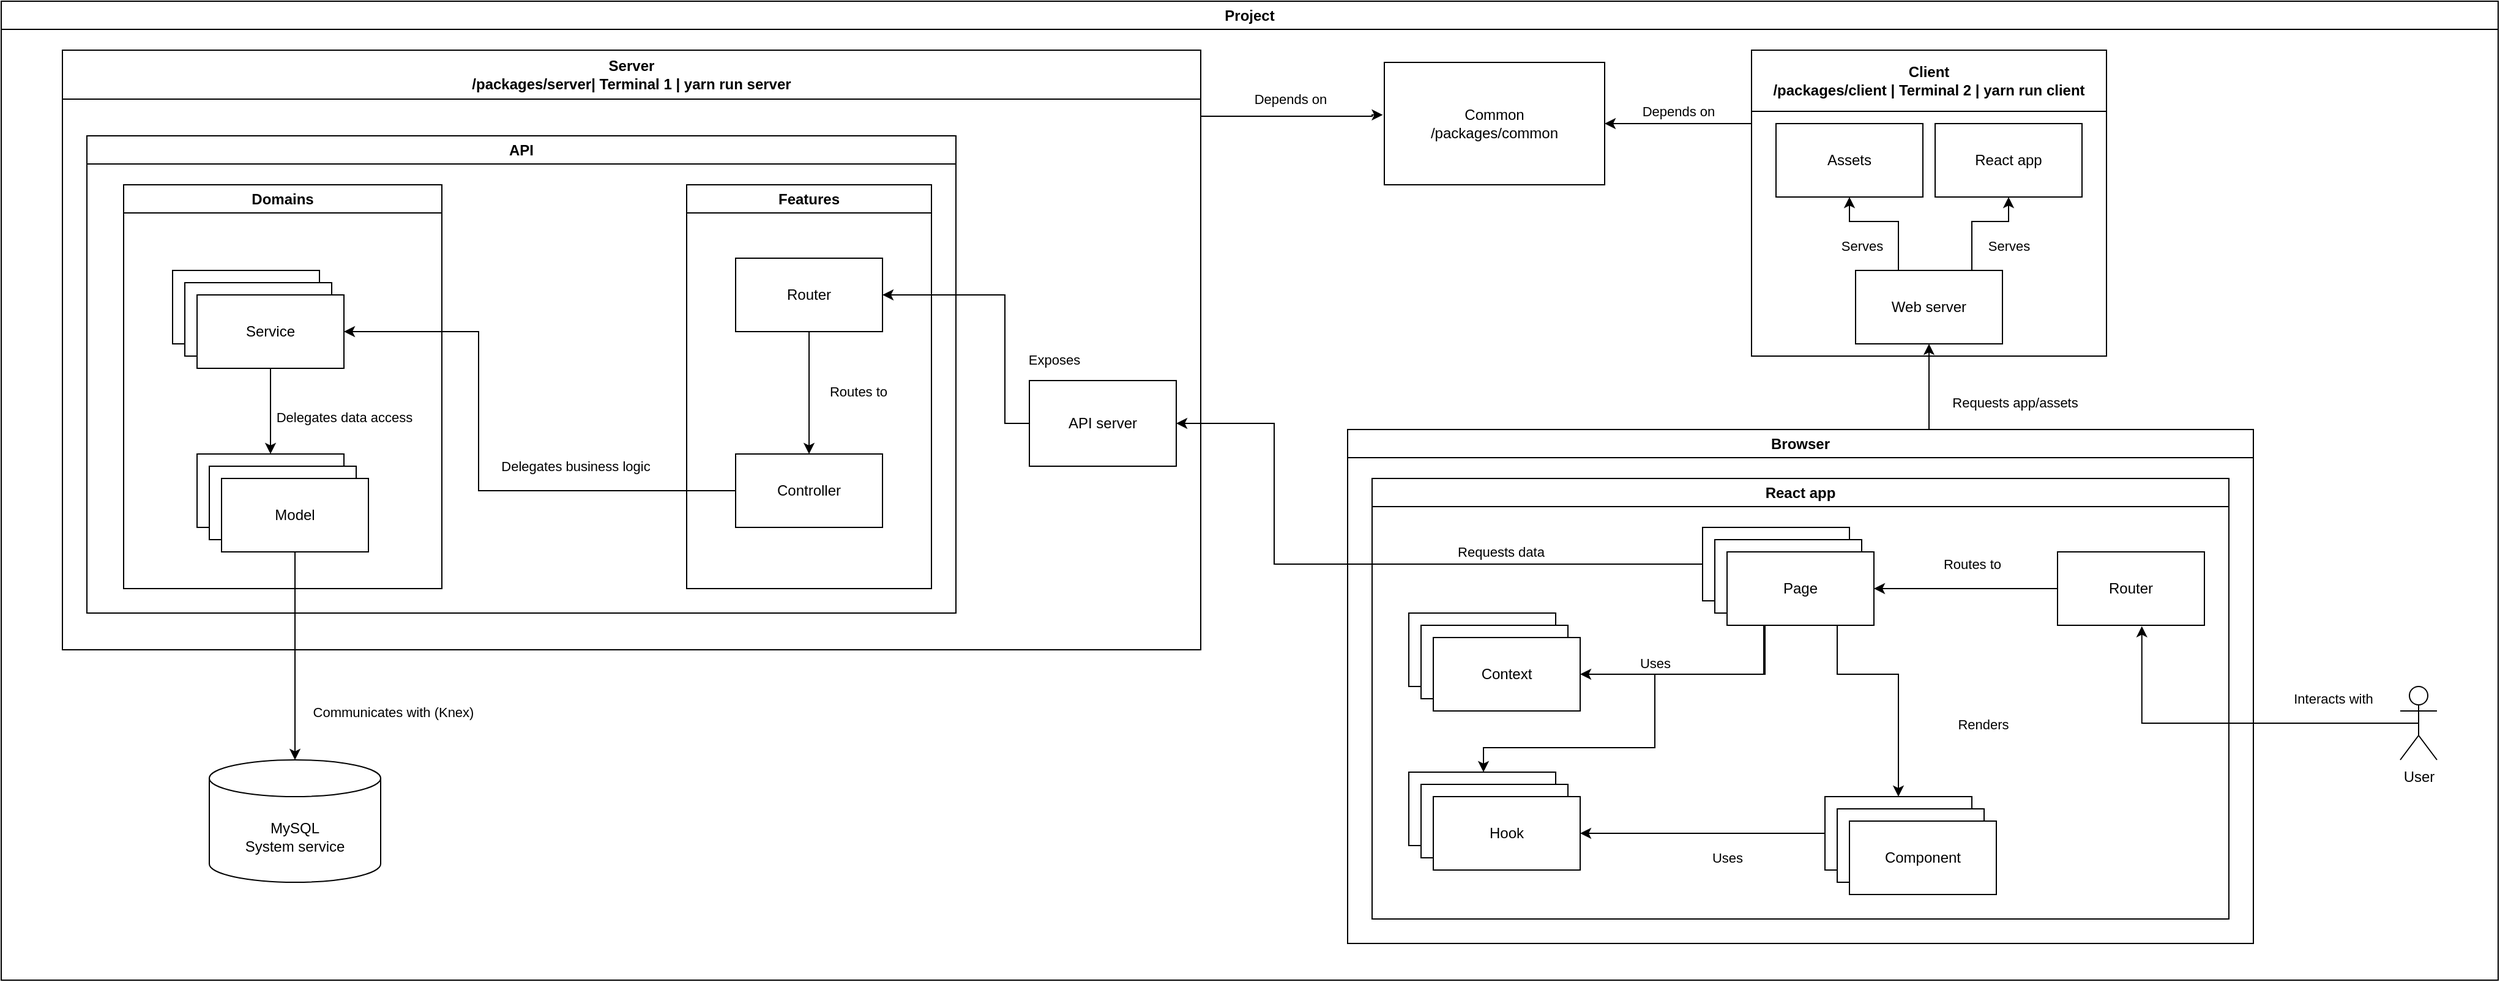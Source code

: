 <mxfile version="20.6.0" type="device"><diagram id="8GMqJnfZqfIMuHiJRF-3" name="Page-1"><mxGraphModel dx="4024" dy="2095" grid="1" gridSize="10" guides="1" tooltips="1" connect="1" arrows="1" fold="1" page="1" pageScale="1" pageWidth="850" pageHeight="1100" math="0" shadow="0"><root><mxCell id="0"/><mxCell id="1" parent="0"/><mxCell id="uEHZXrJgVI-YBfzq6OWP-1" value="Project" style="swimlane;whiteSpace=wrap;html=1;" vertex="1" parent="1"><mxGeometry x="-1590" y="-210" width="2040" height="800" as="geometry"/></mxCell><mxCell id="uEHZXrJgVI-YBfzq6OWP-30" value="Depends on" style="edgeStyle=orthogonalEdgeStyle;rounded=0;orthogonalLoop=1;jettySize=auto;html=1;entryX=-0.007;entryY=0.429;entryDx=0;entryDy=0;entryPerimeter=0;" edge="1" parent="uEHZXrJgVI-YBfzq6OWP-1" target="uEHZXrJgVI-YBfzq6OWP-5"><mxGeometry x="0.076" y="14" relative="1" as="geometry"><mxPoint x="980" y="110" as="sourcePoint"/><Array as="points"><mxPoint x="980" y="94"/><mxPoint x="1120" y="94"/><mxPoint x="1120" y="93"/></Array><mxPoint as="offset"/></mxGeometry></mxCell><mxCell id="uEHZXrJgVI-YBfzq6OWP-3" value="Server&lt;br&gt;/packages/server| Terminal 1 | yarn run server" style="swimlane;whiteSpace=wrap;html=1;startSize=40;" vertex="1" parent="uEHZXrJgVI-YBfzq6OWP-1"><mxGeometry x="50" y="40" width="930" height="490" as="geometry"/></mxCell><mxCell id="uEHZXrJgVI-YBfzq6OWP-48" value="Exposes" style="edgeStyle=orthogonalEdgeStyle;rounded=0;orthogonalLoop=1;jettySize=auto;html=1;exitX=0;exitY=0.5;exitDx=0;exitDy=0;entryX=1;entryY=0.5;entryDx=0;entryDy=0;" edge="1" parent="uEHZXrJgVI-YBfzq6OWP-3" source="uEHZXrJgVI-YBfzq6OWP-16" target="uEHZXrJgVI-YBfzq6OWP-35"><mxGeometry x="-0.359" y="-40" relative="1" as="geometry"><mxPoint x="730" y="110" as="targetPoint"/><Array as="points"><mxPoint x="770" y="305"/><mxPoint x="770" y="200"/></Array><mxPoint as="offset"/></mxGeometry></mxCell><mxCell id="uEHZXrJgVI-YBfzq6OWP-16" value="API server" style="rounded=0;whiteSpace=wrap;html=1;" vertex="1" parent="uEHZXrJgVI-YBfzq6OWP-3"><mxGeometry x="790" y="270" width="120" height="70" as="geometry"/></mxCell><mxCell id="uEHZXrJgVI-YBfzq6OWP-33" value="API" style="swimlane;whiteSpace=wrap;html=1;startSize=23;" vertex="1" parent="uEHZXrJgVI-YBfzq6OWP-3"><mxGeometry x="20" y="70" width="710" height="390" as="geometry"/></mxCell><mxCell id="uEHZXrJgVI-YBfzq6OWP-34" value="Features" style="swimlane;whiteSpace=wrap;html=1;startSize=23;" vertex="1" parent="uEHZXrJgVI-YBfzq6OWP-33"><mxGeometry x="490" y="40" width="200" height="330" as="geometry"/></mxCell><mxCell id="uEHZXrJgVI-YBfzq6OWP-57" value="Routes to" style="edgeStyle=orthogonalEdgeStyle;rounded=0;orthogonalLoop=1;jettySize=auto;html=1;exitX=0.5;exitY=1;exitDx=0;exitDy=0;entryX=0.5;entryY=0;entryDx=0;entryDy=0;" edge="1" parent="uEHZXrJgVI-YBfzq6OWP-34" source="uEHZXrJgVI-YBfzq6OWP-35" target="uEHZXrJgVI-YBfzq6OWP-36"><mxGeometry y="40" relative="1" as="geometry"><mxPoint y="-1" as="offset"/></mxGeometry></mxCell><mxCell id="uEHZXrJgVI-YBfzq6OWP-35" value="Router" style="rounded=0;whiteSpace=wrap;html=1;" vertex="1" parent="uEHZXrJgVI-YBfzq6OWP-34"><mxGeometry x="40" y="60" width="120" height="60" as="geometry"/></mxCell><mxCell id="uEHZXrJgVI-YBfzq6OWP-36" value="Controller" style="rounded=0;whiteSpace=wrap;html=1;" vertex="1" parent="uEHZXrJgVI-YBfzq6OWP-34"><mxGeometry x="40" y="220" width="120" height="60" as="geometry"/></mxCell><mxCell id="uEHZXrJgVI-YBfzq6OWP-50" value="Domains" style="swimlane;whiteSpace=wrap;html=1;startSize=23;" vertex="1" parent="uEHZXrJgVI-YBfzq6OWP-33"><mxGeometry x="30" y="40" width="260" height="330" as="geometry"/></mxCell><mxCell id="uEHZXrJgVI-YBfzq6OWP-64" value="Delegates data access" style="edgeStyle=orthogonalEdgeStyle;rounded=0;orthogonalLoop=1;jettySize=auto;html=1;exitX=0.5;exitY=1;exitDx=0;exitDy=0;entryX=0.5;entryY=0;entryDx=0;entryDy=0;" edge="1" parent="uEHZXrJgVI-YBfzq6OWP-50" source="uEHZXrJgVI-YBfzq6OWP-60" target="uEHZXrJgVI-YBfzq6OWP-54"><mxGeometry x="0.143" y="60" relative="1" as="geometry"><mxPoint as="offset"/></mxGeometry></mxCell><mxCell id="uEHZXrJgVI-YBfzq6OWP-74" value="" style="group" vertex="1" connectable="0" parent="uEHZXrJgVI-YBfzq6OWP-50"><mxGeometry x="60" y="220" width="140" height="80" as="geometry"/></mxCell><mxCell id="uEHZXrJgVI-YBfzq6OWP-54" value="Model" style="rounded=0;whiteSpace=wrap;html=1;" vertex="1" parent="uEHZXrJgVI-YBfzq6OWP-74"><mxGeometry width="120" height="60" as="geometry"/></mxCell><mxCell id="uEHZXrJgVI-YBfzq6OWP-61" value="Model" style="rounded=0;whiteSpace=wrap;html=1;" vertex="1" parent="uEHZXrJgVI-YBfzq6OWP-74"><mxGeometry x="10" y="10" width="120" height="60" as="geometry"/></mxCell><mxCell id="uEHZXrJgVI-YBfzq6OWP-62" value="Model" style="rounded=0;whiteSpace=wrap;html=1;" vertex="1" parent="uEHZXrJgVI-YBfzq6OWP-74"><mxGeometry x="20" y="20" width="120" height="60" as="geometry"/></mxCell><mxCell id="uEHZXrJgVI-YBfzq6OWP-75" value="" style="group" vertex="1" connectable="0" parent="uEHZXrJgVI-YBfzq6OWP-50"><mxGeometry x="40" y="70" width="140" height="80" as="geometry"/></mxCell><mxCell id="uEHZXrJgVI-YBfzq6OWP-53" value="Service" style="rounded=0;whiteSpace=wrap;html=1;" vertex="1" parent="uEHZXrJgVI-YBfzq6OWP-75"><mxGeometry width="120" height="60" as="geometry"/></mxCell><mxCell id="uEHZXrJgVI-YBfzq6OWP-59" value="Service" style="rounded=0;whiteSpace=wrap;html=1;" vertex="1" parent="uEHZXrJgVI-YBfzq6OWP-75"><mxGeometry x="10" y="10" width="120" height="60" as="geometry"/></mxCell><mxCell id="uEHZXrJgVI-YBfzq6OWP-60" value="Service" style="rounded=0;whiteSpace=wrap;html=1;" vertex="1" parent="uEHZXrJgVI-YBfzq6OWP-75"><mxGeometry x="20" y="20" width="120" height="60" as="geometry"/></mxCell><mxCell id="uEHZXrJgVI-YBfzq6OWP-63" value="Delegates business logic" style="edgeStyle=orthogonalEdgeStyle;rounded=0;orthogonalLoop=1;jettySize=auto;html=1;exitX=0;exitY=0.5;exitDx=0;exitDy=0;entryX=1;entryY=0.5;entryDx=0;entryDy=0;" edge="1" parent="uEHZXrJgVI-YBfzq6OWP-33" source="uEHZXrJgVI-YBfzq6OWP-36" target="uEHZXrJgVI-YBfzq6OWP-60"><mxGeometry x="-0.422" y="-20" relative="1" as="geometry"><Array as="points"><mxPoint x="320" y="290"/><mxPoint x="320" y="160"/></Array><mxPoint x="-1" as="offset"/></mxGeometry></mxCell><mxCell id="uEHZXrJgVI-YBfzq6OWP-4" value="MySQL&lt;br&gt;System service" style="shape=cylinder3;whiteSpace=wrap;html=1;boundedLbl=1;backgroundOutline=1;size=15;" vertex="1" parent="uEHZXrJgVI-YBfzq6OWP-1"><mxGeometry x="170" y="620" width="140" height="100" as="geometry"/></mxCell><mxCell id="uEHZXrJgVI-YBfzq6OWP-5" value="Common&lt;br&gt;/packages/common" style="rounded=0;whiteSpace=wrap;html=1;" vertex="1" parent="uEHZXrJgVI-YBfzq6OWP-1"><mxGeometry x="1130" y="50" width="180" height="100" as="geometry"/></mxCell><mxCell id="uEHZXrJgVI-YBfzq6OWP-12" value="Interacts with" style="edgeStyle=orthogonalEdgeStyle;rounded=0;orthogonalLoop=1;jettySize=auto;html=1;exitX=0.5;exitY=0.5;exitDx=0;exitDy=0;exitPerimeter=0;entryX=0.574;entryY=1.012;entryDx=0;entryDy=0;entryPerimeter=0;" edge="1" parent="uEHZXrJgVI-YBfzq6OWP-1" source="uEHZXrJgVI-YBfzq6OWP-6" target="uEHZXrJgVI-YBfzq6OWP-65"><mxGeometry x="-0.539" y="-20" relative="1" as="geometry"><mxPoint x="1515" y="670" as="targetPoint"/><Array as="points"><mxPoint x="1749" y="590"/></Array><mxPoint as="offset"/></mxGeometry></mxCell><mxCell id="uEHZXrJgVI-YBfzq6OWP-6" value="User" style="shape=umlActor;verticalLabelPosition=bottom;verticalAlign=top;html=1;outlineConnect=0;" vertex="1" parent="uEHZXrJgVI-YBfzq6OWP-1"><mxGeometry x="1960" y="560" width="30" height="60" as="geometry"/></mxCell><mxCell id="uEHZXrJgVI-YBfzq6OWP-44" value="Requests app/assets" style="edgeStyle=orthogonalEdgeStyle;rounded=0;orthogonalLoop=1;jettySize=auto;html=1;exitX=0.5;exitY=0;exitDx=0;exitDy=0;entryX=0.5;entryY=1;entryDx=0;entryDy=0;" edge="1" parent="uEHZXrJgVI-YBfzq6OWP-1" source="uEHZXrJgVI-YBfzq6OWP-8" target="uEHZXrJgVI-YBfzq6OWP-13"><mxGeometry x="0.444" y="-70" relative="1" as="geometry"><Array as="points"><mxPoint x="1575" y="350"/></Array><mxPoint y="-1" as="offset"/></mxGeometry></mxCell><mxCell id="uEHZXrJgVI-YBfzq6OWP-8" value="Browser" style="swimlane;whiteSpace=wrap;html=1;" vertex="1" parent="uEHZXrJgVI-YBfzq6OWP-1"><mxGeometry x="1100" y="350" width="740" height="420" as="geometry"><mxRectangle x="740" y="180" width="90" height="30" as="alternateBounds"/></mxGeometry></mxCell><mxCell id="uEHZXrJgVI-YBfzq6OWP-40" value="React app" style="swimlane;whiteSpace=wrap;html=1;" vertex="1" parent="uEHZXrJgVI-YBfzq6OWP-8"><mxGeometry x="20" y="40" width="700" height="360" as="geometry"/></mxCell><mxCell id="uEHZXrJgVI-YBfzq6OWP-76" value="Routes to" style="edgeStyle=orthogonalEdgeStyle;rounded=0;orthogonalLoop=1;jettySize=auto;html=1;exitX=0;exitY=0.5;exitDx=0;exitDy=0;entryX=1;entryY=0.5;entryDx=0;entryDy=0;" edge="1" parent="uEHZXrJgVI-YBfzq6OWP-40" source="uEHZXrJgVI-YBfzq6OWP-65" target="uEHZXrJgVI-YBfzq6OWP-72"><mxGeometry x="-0.067" y="-20" relative="1" as="geometry"><mxPoint as="offset"/></mxGeometry></mxCell><mxCell id="uEHZXrJgVI-YBfzq6OWP-65" value="Router" style="rounded=0;whiteSpace=wrap;html=1;" vertex="1" parent="uEHZXrJgVI-YBfzq6OWP-40"><mxGeometry x="560" y="60" width="120" height="60" as="geometry"/></mxCell><mxCell id="uEHZXrJgVI-YBfzq6OWP-73" value="" style="group" vertex="1" connectable="0" parent="uEHZXrJgVI-YBfzq6OWP-40"><mxGeometry x="270" y="40" width="140" height="80" as="geometry"/></mxCell><mxCell id="uEHZXrJgVI-YBfzq6OWP-70" value="Page" style="rounded=0;whiteSpace=wrap;html=1;" vertex="1" parent="uEHZXrJgVI-YBfzq6OWP-73"><mxGeometry width="120" height="60" as="geometry"/></mxCell><mxCell id="uEHZXrJgVI-YBfzq6OWP-71" value="Page" style="rounded=0;whiteSpace=wrap;html=1;" vertex="1" parent="uEHZXrJgVI-YBfzq6OWP-73"><mxGeometry x="10" y="10" width="120" height="60" as="geometry"/></mxCell><mxCell id="uEHZXrJgVI-YBfzq6OWP-72" value="Page" style="rounded=0;whiteSpace=wrap;html=1;" vertex="1" parent="uEHZXrJgVI-YBfzq6OWP-73"><mxGeometry x="20" y="20" width="120" height="60" as="geometry"/></mxCell><mxCell id="uEHZXrJgVI-YBfzq6OWP-90" value="Uses" style="edgeStyle=orthogonalEdgeStyle;rounded=0;orthogonalLoop=1;jettySize=auto;html=1;exitX=0;exitY=0.5;exitDx=0;exitDy=0;entryX=1;entryY=0.5;entryDx=0;entryDy=0;" edge="1" parent="uEHZXrJgVI-YBfzq6OWP-40" source="uEHZXrJgVI-YBfzq6OWP-78" target="uEHZXrJgVI-YBfzq6OWP-84"><mxGeometry x="-0.2" y="20" relative="1" as="geometry"><mxPoint as="offset"/></mxGeometry></mxCell><mxCell id="uEHZXrJgVI-YBfzq6OWP-78" value="Components" style="rounded=0;whiteSpace=wrap;html=1;" vertex="1" parent="uEHZXrJgVI-YBfzq6OWP-40"><mxGeometry x="370" y="260" width="120" height="60" as="geometry"/></mxCell><mxCell id="uEHZXrJgVI-YBfzq6OWP-79" value="Components" style="rounded=0;whiteSpace=wrap;html=1;" vertex="1" parent="uEHZXrJgVI-YBfzq6OWP-40"><mxGeometry x="380" y="270" width="120" height="60" as="geometry"/></mxCell><mxCell id="uEHZXrJgVI-YBfzq6OWP-80" value="Component" style="rounded=0;whiteSpace=wrap;html=1;" vertex="1" parent="uEHZXrJgVI-YBfzq6OWP-40"><mxGeometry x="390" y="280" width="120" height="60" as="geometry"/></mxCell><mxCell id="uEHZXrJgVI-YBfzq6OWP-81" value="Renders" style="edgeStyle=orthogonalEdgeStyle;rounded=0;orthogonalLoop=1;jettySize=auto;html=1;exitX=0.75;exitY=1;exitDx=0;exitDy=0;entryX=0.5;entryY=0;entryDx=0;entryDy=0;" edge="1" parent="uEHZXrJgVI-YBfzq6OWP-40" source="uEHZXrJgVI-YBfzq6OWP-72" target="uEHZXrJgVI-YBfzq6OWP-78"><mxGeometry x="-0.167" y="-40" relative="1" as="geometry"><Array as="points"><mxPoint x="380" y="160"/><mxPoint x="430" y="160"/></Array><mxPoint x="80" y="1" as="offset"/></mxGeometry></mxCell><mxCell id="uEHZXrJgVI-YBfzq6OWP-82" value="Hooks" style="rounded=0;whiteSpace=wrap;html=1;" vertex="1" parent="uEHZXrJgVI-YBfzq6OWP-40"><mxGeometry x="30" y="240" width="120" height="60" as="geometry"/></mxCell><mxCell id="uEHZXrJgVI-YBfzq6OWP-83" value="Hooks" style="rounded=0;whiteSpace=wrap;html=1;" vertex="1" parent="uEHZXrJgVI-YBfzq6OWP-40"><mxGeometry x="40" y="250" width="120" height="60" as="geometry"/></mxCell><mxCell id="uEHZXrJgVI-YBfzq6OWP-84" value="Hook" style="rounded=0;whiteSpace=wrap;html=1;" vertex="1" parent="uEHZXrJgVI-YBfzq6OWP-40"><mxGeometry x="50" y="260" width="120" height="60" as="geometry"/></mxCell><mxCell id="uEHZXrJgVI-YBfzq6OWP-88" value="Uses" style="edgeStyle=orthogonalEdgeStyle;rounded=0;orthogonalLoop=1;jettySize=auto;html=1;exitX=0.25;exitY=1;exitDx=0;exitDy=0;entryX=0.5;entryY=0;entryDx=0;entryDy=0;" edge="1" parent="uEHZXrJgVI-YBfzq6OWP-40"><mxGeometry x="-0.188" y="-20" relative="1" as="geometry"><mxPoint x="321" y="120" as="sourcePoint"/><mxPoint x="91" y="240" as="targetPoint"/><Array as="points"><mxPoint x="321" y="160"/><mxPoint x="231" y="160"/><mxPoint x="231" y="220"/><mxPoint x="91" y="220"/></Array><mxPoint x="20" y="-21" as="offset"/></mxGeometry></mxCell><mxCell id="uEHZXrJgVI-YBfzq6OWP-85" value="Context" style="rounded=0;whiteSpace=wrap;html=1;" vertex="1" parent="uEHZXrJgVI-YBfzq6OWP-40"><mxGeometry x="30" y="110" width="120" height="60" as="geometry"/></mxCell><mxCell id="uEHZXrJgVI-YBfzq6OWP-86" value="Context" style="rounded=0;whiteSpace=wrap;html=1;" vertex="1" parent="uEHZXrJgVI-YBfzq6OWP-40"><mxGeometry x="40" y="120" width="120" height="60" as="geometry"/></mxCell><mxCell id="uEHZXrJgVI-YBfzq6OWP-87" value="Context" style="rounded=0;whiteSpace=wrap;html=1;" vertex="1" parent="uEHZXrJgVI-YBfzq6OWP-40"><mxGeometry x="50" y="130" width="120" height="60" as="geometry"/></mxCell><mxCell id="uEHZXrJgVI-YBfzq6OWP-89" style="edgeStyle=orthogonalEdgeStyle;rounded=0;orthogonalLoop=1;jettySize=auto;html=1;exitX=0.25;exitY=1;exitDx=0;exitDy=0;entryX=1;entryY=0.5;entryDx=0;entryDy=0;" edge="1" parent="uEHZXrJgVI-YBfzq6OWP-40" source="uEHZXrJgVI-YBfzq6OWP-72" target="uEHZXrJgVI-YBfzq6OWP-87"><mxGeometry relative="1" as="geometry"><Array as="points"><mxPoint x="320" y="160"/></Array></mxGeometry></mxCell><mxCell id="uEHZXrJgVI-YBfzq6OWP-31" value="Depends on" style="edgeStyle=orthogonalEdgeStyle;rounded=0;orthogonalLoop=1;jettySize=auto;html=1;exitX=0;exitY=0.25;exitDx=0;exitDy=0;" edge="1" parent="uEHZXrJgVI-YBfzq6OWP-1" source="uEHZXrJgVI-YBfzq6OWP-2" target="uEHZXrJgVI-YBfzq6OWP-5"><mxGeometry x="0.02" y="-10" relative="1" as="geometry"><Array as="points"><mxPoint x="1430" y="100"/></Array><mxPoint as="offset"/></mxGeometry></mxCell><mxCell id="uEHZXrJgVI-YBfzq6OWP-2" value="Client&lt;br&gt;/packages/client | Terminal 2 | yarn run client" style="swimlane;whiteSpace=wrap;html=1;startSize=50;" vertex="1" parent="uEHZXrJgVI-YBfzq6OWP-1"><mxGeometry x="1430" y="40" width="290" height="250" as="geometry"/></mxCell><mxCell id="uEHZXrJgVI-YBfzq6OWP-14" value="Assets" style="rounded=0;whiteSpace=wrap;html=1;" vertex="1" parent="uEHZXrJgVI-YBfzq6OWP-2"><mxGeometry x="20" y="60" width="120" height="60" as="geometry"/></mxCell><mxCell id="uEHZXrJgVI-YBfzq6OWP-42" value="Serves" style="edgeStyle=orthogonalEdgeStyle;rounded=0;orthogonalLoop=1;jettySize=auto;html=1;exitX=0.75;exitY=0;exitDx=0;exitDy=0;entryX=0.5;entryY=1;entryDx=0;entryDy=0;" edge="1" parent="uEHZXrJgVI-YBfzq6OWP-2" source="uEHZXrJgVI-YBfzq6OWP-13" target="uEHZXrJgVI-YBfzq6OWP-41"><mxGeometry x="0.578" y="-20" relative="1" as="geometry"><Array as="points"><mxPoint x="180" y="140"/><mxPoint x="210" y="140"/></Array><mxPoint x="-20" y="20" as="offset"/></mxGeometry></mxCell><mxCell id="uEHZXrJgVI-YBfzq6OWP-43" value="Serves" style="edgeStyle=orthogonalEdgeStyle;rounded=0;orthogonalLoop=1;jettySize=auto;html=1;exitX=0.25;exitY=0;exitDx=0;exitDy=0;entryX=0.5;entryY=1;entryDx=0;entryDy=0;" edge="1" parent="uEHZXrJgVI-YBfzq6OWP-2" source="uEHZXrJgVI-YBfzq6OWP-13" target="uEHZXrJgVI-YBfzq6OWP-14"><mxGeometry x="0.429" y="20" relative="1" as="geometry"><Array as="points"><mxPoint x="120" y="140"/><mxPoint x="80" y="140"/></Array><mxPoint as="offset"/></mxGeometry></mxCell><mxCell id="uEHZXrJgVI-YBfzq6OWP-13" value="Web server" style="rounded=0;whiteSpace=wrap;html=1;" vertex="1" parent="uEHZXrJgVI-YBfzq6OWP-2"><mxGeometry x="85" y="180" width="120" height="60" as="geometry"/></mxCell><mxCell id="uEHZXrJgVI-YBfzq6OWP-41" value="React app" style="rounded=0;whiteSpace=wrap;html=1;" vertex="1" parent="uEHZXrJgVI-YBfzq6OWP-2"><mxGeometry x="150" y="60" width="120" height="60" as="geometry"/></mxCell><mxCell id="uEHZXrJgVI-YBfzq6OWP-39" value="Communicates with (Knex)" style="edgeStyle=orthogonalEdgeStyle;rounded=0;orthogonalLoop=1;jettySize=auto;html=1;exitX=0.5;exitY=1;exitDx=0;exitDy=0;entryX=0.5;entryY=0;entryDx=0;entryDy=0;entryPerimeter=0;" edge="1" parent="uEHZXrJgVI-YBfzq6OWP-1" source="uEHZXrJgVI-YBfzq6OWP-62" target="uEHZXrJgVI-YBfzq6OWP-4"><mxGeometry x="0.538" y="80" relative="1" as="geometry"><mxPoint x="600" y="680" as="sourcePoint"/><mxPoint as="offset"/></mxGeometry></mxCell><mxCell id="uEHZXrJgVI-YBfzq6OWP-49" value="Requests data" style="edgeStyle=orthogonalEdgeStyle;rounded=0;orthogonalLoop=1;jettySize=auto;html=1;exitX=0;exitY=0.5;exitDx=0;exitDy=0;entryX=1;entryY=0.5;entryDx=0;entryDy=0;" edge="1" parent="uEHZXrJgVI-YBfzq6OWP-1" source="uEHZXrJgVI-YBfzq6OWP-70" target="uEHZXrJgVI-YBfzq6OWP-16"><mxGeometry x="-0.394" y="-10" relative="1" as="geometry"><mxPoint x="1331" y="460" as="sourcePoint"/><mxPoint x="960" y="380" as="targetPoint"/><Array as="points"><mxPoint x="1040" y="460"/><mxPoint x="1040" y="345"/></Array><mxPoint as="offset"/></mxGeometry></mxCell></root></mxGraphModel></diagram></mxfile>